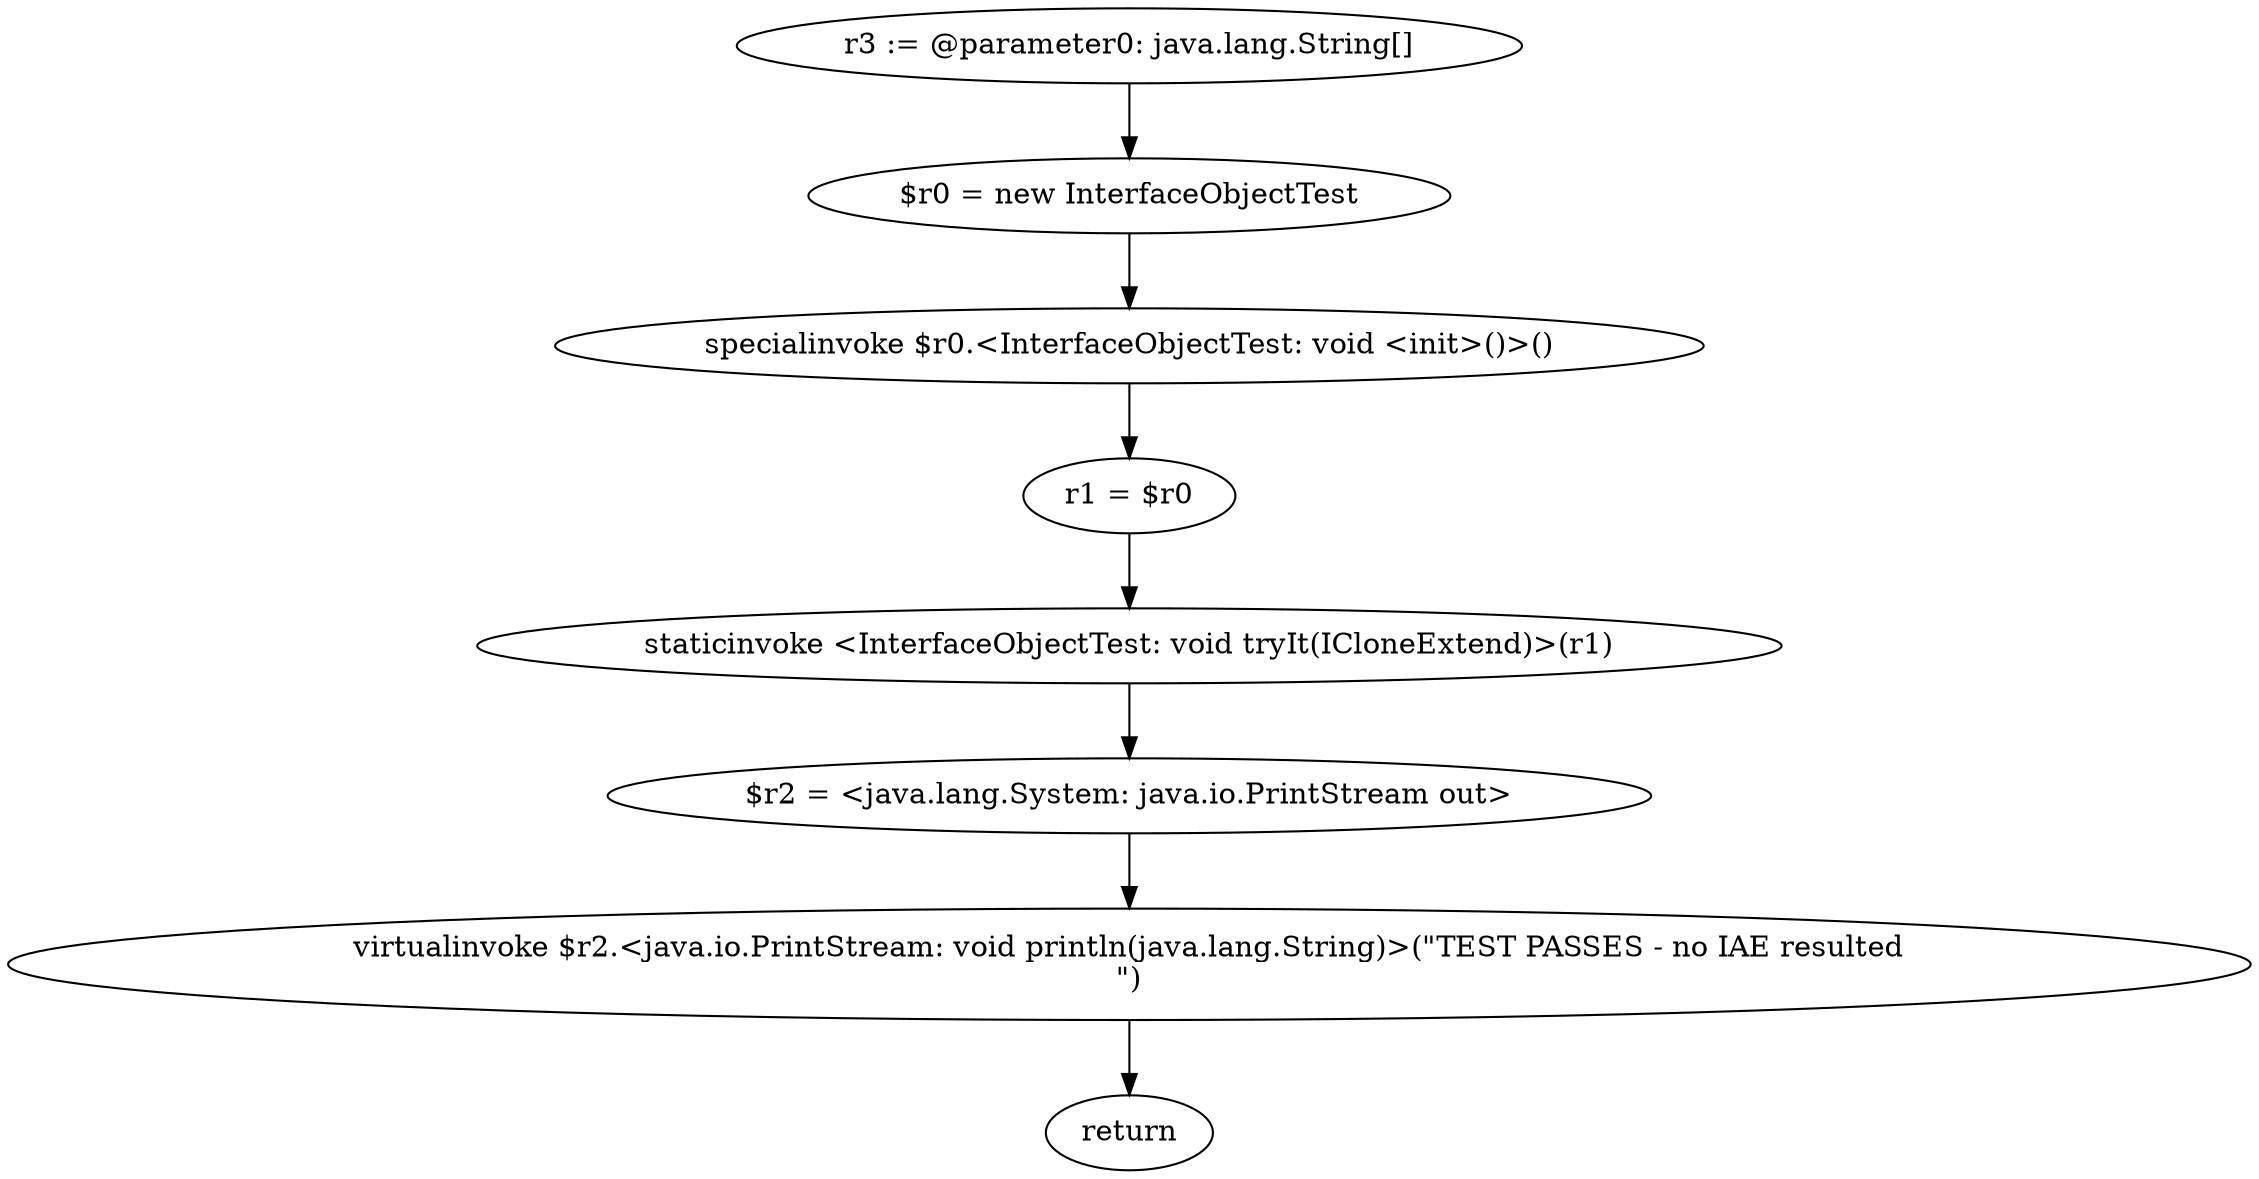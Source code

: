 digraph "unitGraph" {
    "r3 := @parameter0: java.lang.String[]"
    "$r0 = new InterfaceObjectTest"
    "specialinvoke $r0.<InterfaceObjectTest: void <init>()>()"
    "r1 = $r0"
    "staticinvoke <InterfaceObjectTest: void tryIt(ICloneExtend)>(r1)"
    "$r2 = <java.lang.System: java.io.PrintStream out>"
    "virtualinvoke $r2.<java.io.PrintStream: void println(java.lang.String)>(\"TEST PASSES - no IAE resulted\n\")"
    "return"
    "r3 := @parameter0: java.lang.String[]"->"$r0 = new InterfaceObjectTest";
    "$r0 = new InterfaceObjectTest"->"specialinvoke $r0.<InterfaceObjectTest: void <init>()>()";
    "specialinvoke $r0.<InterfaceObjectTest: void <init>()>()"->"r1 = $r0";
    "r1 = $r0"->"staticinvoke <InterfaceObjectTest: void tryIt(ICloneExtend)>(r1)";
    "staticinvoke <InterfaceObjectTest: void tryIt(ICloneExtend)>(r1)"->"$r2 = <java.lang.System: java.io.PrintStream out>";
    "$r2 = <java.lang.System: java.io.PrintStream out>"->"virtualinvoke $r2.<java.io.PrintStream: void println(java.lang.String)>(\"TEST PASSES - no IAE resulted\n\")";
    "virtualinvoke $r2.<java.io.PrintStream: void println(java.lang.String)>(\"TEST PASSES - no IAE resulted\n\")"->"return";
}
